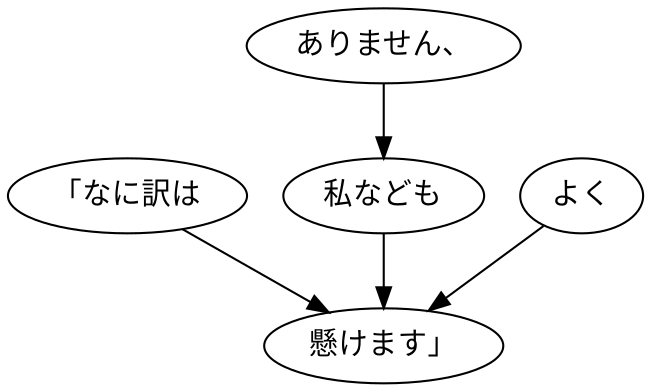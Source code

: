 digraph graph5410 {
	node0 [label="「なに訳は"];
	node1 [label="ありません、"];
	node2 [label="私なども"];
	node3 [label="よく"];
	node4 [label="懸けます」"];
	node0 -> node4;
	node1 -> node2;
	node2 -> node4;
	node3 -> node4;
}
